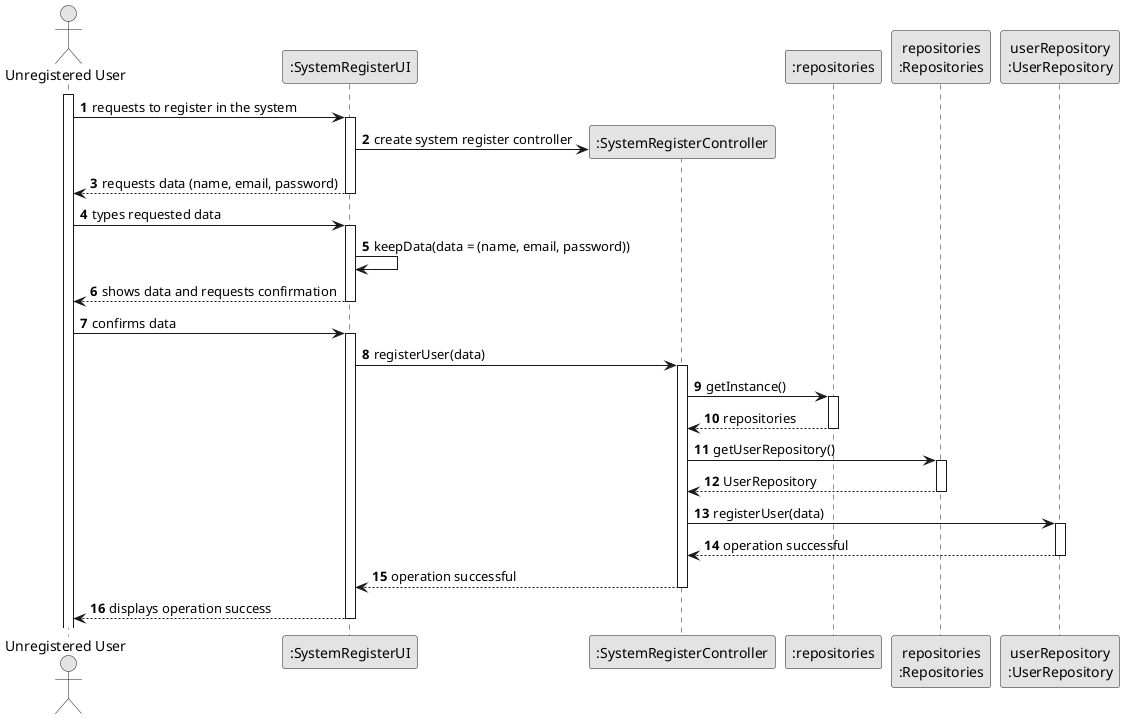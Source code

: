 @startuml
skinparam monochrome true
skinparam packageStyle rectangle
skinparam shadowing false

autonumber

actor "Unregistered User" as UnregisteredUser
participant ":SystemRegisterUI" as UI
participant ":SystemRegisterController" as CTRL
participant ":repositories" as RP
participant "repositories\n:Repositories" as rRP
participant "userRepository\n:UserRepository" as UserRepository

activate UnregisteredUser

        UnregisteredUser -> UI : requests to register in the system
    activate UI

        UI -> CTRL**: create system register controller

        UI --> UnregisteredUser : requests data (name, email, password)
    deactivate UI

        UnregisteredUser -> UI : types requested data
    activate UI

        UI -> UI: keepData(data = (name, email, password))

        UI --> UnregisteredUser : shows data and requests confirmation
    deactivate UI

        UnregisteredUser -> UI : confirms data
    activate UI

        UI -> CTRL: registerUser(data)
        activate CTRL

        CTRL -> RP: getInstance()
        activate RP

        RP --> CTRL: repositories
        deactivate RP

        CTRL -> rRP: getUserRepository()
        activate rRP

        rRP --> CTRL: UserRepository
        deactivate rRP

        CTRL -> UserRepository: registerUser(data)
        activate UserRepository

       UserRepository --> CTRL: operation successful
        deactivate UserRepository

        CTRL --> UI: operation successful
        deactivate CTRL

        UI --> UnregisteredUser : displays operation success
    deactivate UI

@enduml